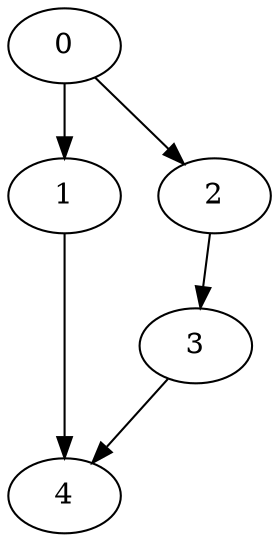 digraph G {
	0;
	1;
	2;
	3;
	4;

	0 -> 1 [village=Munich; name=Town_Hall_Square; heightLimit=3; weight=30; primaryType=mainStreet; secondaryType=none;];
	0 -> 2 [village=Munich; name=Oak_Street; heightLimit=3; weight=10; primaryType=sideStreet; secondaryType=none;];
	1 -> 4 [village=Munich; name=On_the_Slope; heightLimit=3; weight=20; primaryType=sideStreet; secondaryType=none;];
	2 -> 3 [village=Munich; name=Castle_Avenue; heightLimit=3; weight=10; primaryType=sideStreet; secondaryType=none;];
	3 -> 4 [village=Munich; name=Maple_Way; heightLimit=3; weight=10; primaryType=sideStreet; secondaryType=none;];

}